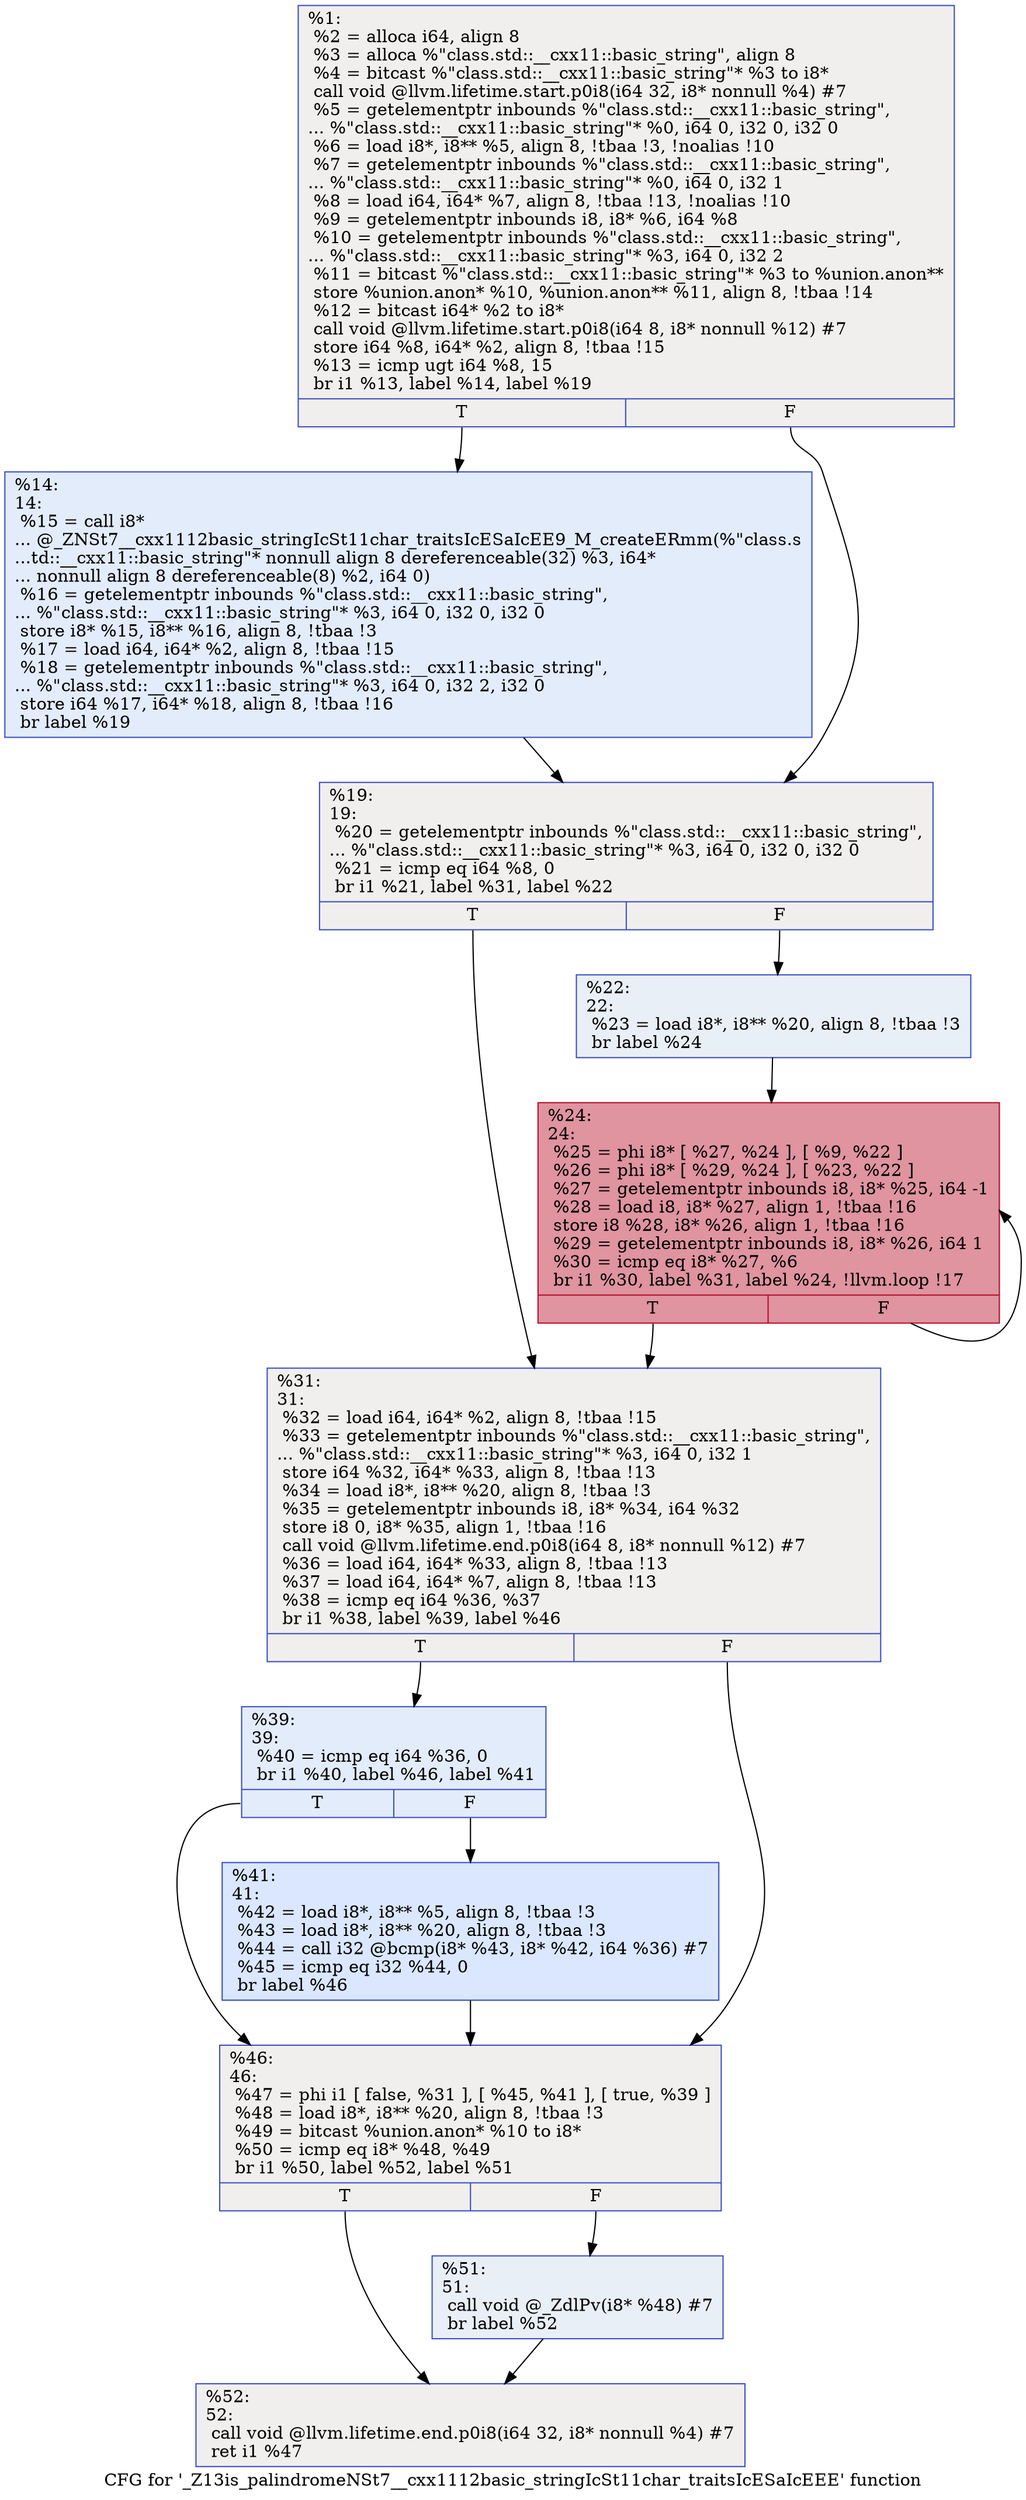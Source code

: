 digraph "CFG for '_Z13is_palindromeNSt7__cxx1112basic_stringIcSt11char_traitsIcESaIcEEE' function" {
	label="CFG for '_Z13is_palindromeNSt7__cxx1112basic_stringIcSt11char_traitsIcESaIcEEE' function";

	Node0x5640d306a0a0 [shape=record,color="#3d50c3ff", style=filled, fillcolor="#e0dbd870",label="{%1:\l  %2 = alloca i64, align 8\l  %3 = alloca %\"class.std::__cxx11::basic_string\", align 8\l  %4 = bitcast %\"class.std::__cxx11::basic_string\"* %3 to i8*\l  call void @llvm.lifetime.start.p0i8(i64 32, i8* nonnull %4) #7\l  %5 = getelementptr inbounds %\"class.std::__cxx11::basic_string\",\l... %\"class.std::__cxx11::basic_string\"* %0, i64 0, i32 0, i32 0\l  %6 = load i8*, i8** %5, align 8, !tbaa !3, !noalias !10\l  %7 = getelementptr inbounds %\"class.std::__cxx11::basic_string\",\l... %\"class.std::__cxx11::basic_string\"* %0, i64 0, i32 1\l  %8 = load i64, i64* %7, align 8, !tbaa !13, !noalias !10\l  %9 = getelementptr inbounds i8, i8* %6, i64 %8\l  %10 = getelementptr inbounds %\"class.std::__cxx11::basic_string\",\l... %\"class.std::__cxx11::basic_string\"* %3, i64 0, i32 2\l  %11 = bitcast %\"class.std::__cxx11::basic_string\"* %3 to %union.anon**\l  store %union.anon* %10, %union.anon** %11, align 8, !tbaa !14\l  %12 = bitcast i64* %2 to i8*\l  call void @llvm.lifetime.start.p0i8(i64 8, i8* nonnull %12) #7\l  store i64 %8, i64* %2, align 8, !tbaa !15\l  %13 = icmp ugt i64 %8, 15\l  br i1 %13, label %14, label %19\l|{<s0>T|<s1>F}}"];
	Node0x5640d306a0a0:s0 -> Node0x5640d306d8b0;
	Node0x5640d306a0a0:s1 -> Node0x5640d306d940;
	Node0x5640d306d8b0 [shape=record,color="#3d50c3ff", style=filled, fillcolor="#bfd3f670",label="{%14:\l14:                                               \l  %15 = call i8*\l... @_ZNSt7__cxx1112basic_stringIcSt11char_traitsIcESaIcEE9_M_createERmm(%\"class.s\l...td::__cxx11::basic_string\"* nonnull align 8 dereferenceable(32) %3, i64*\l... nonnull align 8 dereferenceable(8) %2, i64 0)\l  %16 = getelementptr inbounds %\"class.std::__cxx11::basic_string\",\l... %\"class.std::__cxx11::basic_string\"* %3, i64 0, i32 0, i32 0\l  store i8* %15, i8** %16, align 8, !tbaa !3\l  %17 = load i64, i64* %2, align 8, !tbaa !15\l  %18 = getelementptr inbounds %\"class.std::__cxx11::basic_string\",\l... %\"class.std::__cxx11::basic_string\"* %3, i64 0, i32 2, i32 0\l  store i64 %17, i64* %18, align 8, !tbaa !16\l  br label %19\l}"];
	Node0x5640d306d8b0 -> Node0x5640d306d940;
	Node0x5640d306d940 [shape=record,color="#3d50c3ff", style=filled, fillcolor="#e0dbd870",label="{%19:\l19:                                               \l  %20 = getelementptr inbounds %\"class.std::__cxx11::basic_string\",\l... %\"class.std::__cxx11::basic_string\"* %3, i64 0, i32 0, i32 0\l  %21 = icmp eq i64 %8, 0\l  br i1 %21, label %31, label %22\l|{<s0>T|<s1>F}}"];
	Node0x5640d306d940:s0 -> Node0x5640d306da80;
	Node0x5640d306d940:s1 -> Node0x5640d306ece0;
	Node0x5640d306ece0 [shape=record,color="#3d50c3ff", style=filled, fillcolor="#cedaeb70",label="{%22:\l22:                                               \l  %23 = load i8*, i8** %20, align 8, !tbaa !3\l  br label %24\l}"];
	Node0x5640d306ece0 -> Node0x5640d306ee90;
	Node0x5640d306ee90 [shape=record,color="#b70d28ff", style=filled, fillcolor="#b70d2870",label="{%24:\l24:                                               \l  %25 = phi i8* [ %27, %24 ], [ %9, %22 ]\l  %26 = phi i8* [ %29, %24 ], [ %23, %22 ]\l  %27 = getelementptr inbounds i8, i8* %25, i64 -1\l  %28 = load i8, i8* %27, align 1, !tbaa !16\l  store i8 %28, i8* %26, align 1, !tbaa !16\l  %29 = getelementptr inbounds i8, i8* %26, i64 1\l  %30 = icmp eq i8* %27, %6\l  br i1 %30, label %31, label %24, !llvm.loop !17\l|{<s0>T|<s1>F}}"];
	Node0x5640d306ee90:s0 -> Node0x5640d306da80;
	Node0x5640d306ee90:s1 -> Node0x5640d306ee90;
	Node0x5640d306da80 [shape=record,color="#3d50c3ff", style=filled, fillcolor="#e0dbd870",label="{%31:\l31:                                               \l  %32 = load i64, i64* %2, align 8, !tbaa !15\l  %33 = getelementptr inbounds %\"class.std::__cxx11::basic_string\",\l... %\"class.std::__cxx11::basic_string\"* %3, i64 0, i32 1\l  store i64 %32, i64* %33, align 8, !tbaa !13\l  %34 = load i8*, i8** %20, align 8, !tbaa !3\l  %35 = getelementptr inbounds i8, i8* %34, i64 %32\l  store i8 0, i8* %35, align 1, !tbaa !16\l  call void @llvm.lifetime.end.p0i8(i64 8, i8* nonnull %12) #7\l  %36 = load i64, i64* %33, align 8, !tbaa !13\l  %37 = load i64, i64* %7, align 8, !tbaa !13\l  %38 = icmp eq i64 %36, %37\l  br i1 %38, label %39, label %46\l|{<s0>T|<s1>F}}"];
	Node0x5640d306da80:s0 -> Node0x5640d3070b40;
	Node0x5640d306da80:s1 -> Node0x5640d3070b90;
	Node0x5640d3070b40 [shape=record,color="#3d50c3ff", style=filled, fillcolor="#bfd3f670",label="{%39:\l39:                                               \l  %40 = icmp eq i64 %36, 0\l  br i1 %40, label %46, label %41\l|{<s0>T|<s1>F}}"];
	Node0x5640d3070b40:s0 -> Node0x5640d3070b90;
	Node0x5640d3070b40:s1 -> Node0x5640d3070d60;
	Node0x5640d3070d60 [shape=record,color="#3d50c3ff", style=filled, fillcolor="#abc8fd70",label="{%41:\l41:                                               \l  %42 = load i8*, i8** %5, align 8, !tbaa !3\l  %43 = load i8*, i8** %20, align 8, !tbaa !3\l  %44 = call i32 @bcmp(i8* %43, i8* %42, i64 %36) #7\l  %45 = icmp eq i32 %44, 0\l  br label %46\l}"];
	Node0x5640d3070d60 -> Node0x5640d3070b90;
	Node0x5640d3070b90 [shape=record,color="#3d50c3ff", style=filled, fillcolor="#e0dbd870",label="{%46:\l46:                                               \l  %47 = phi i1 [ false, %31 ], [ %45, %41 ], [ true, %39 ]\l  %48 = load i8*, i8** %20, align 8, !tbaa !3\l  %49 = bitcast %union.anon* %10 to i8*\l  %50 = icmp eq i8* %48, %49\l  br i1 %50, label %52, label %51\l|{<s0>T|<s1>F}}"];
	Node0x5640d3070b90:s0 -> Node0x5640d3071540;
	Node0x5640d3070b90:s1 -> Node0x5640d3071590;
	Node0x5640d3071590 [shape=record,color="#3d50c3ff", style=filled, fillcolor="#cedaeb70",label="{%51:\l51:                                               \l  call void @_ZdlPv(i8* %48) #7\l  br label %52\l}"];
	Node0x5640d3071590 -> Node0x5640d3071540;
	Node0x5640d3071540 [shape=record,color="#3d50c3ff", style=filled, fillcolor="#e0dbd870",label="{%52:\l52:                                               \l  call void @llvm.lifetime.end.p0i8(i64 32, i8* nonnull %4) #7\l  ret i1 %47\l}"];
}
